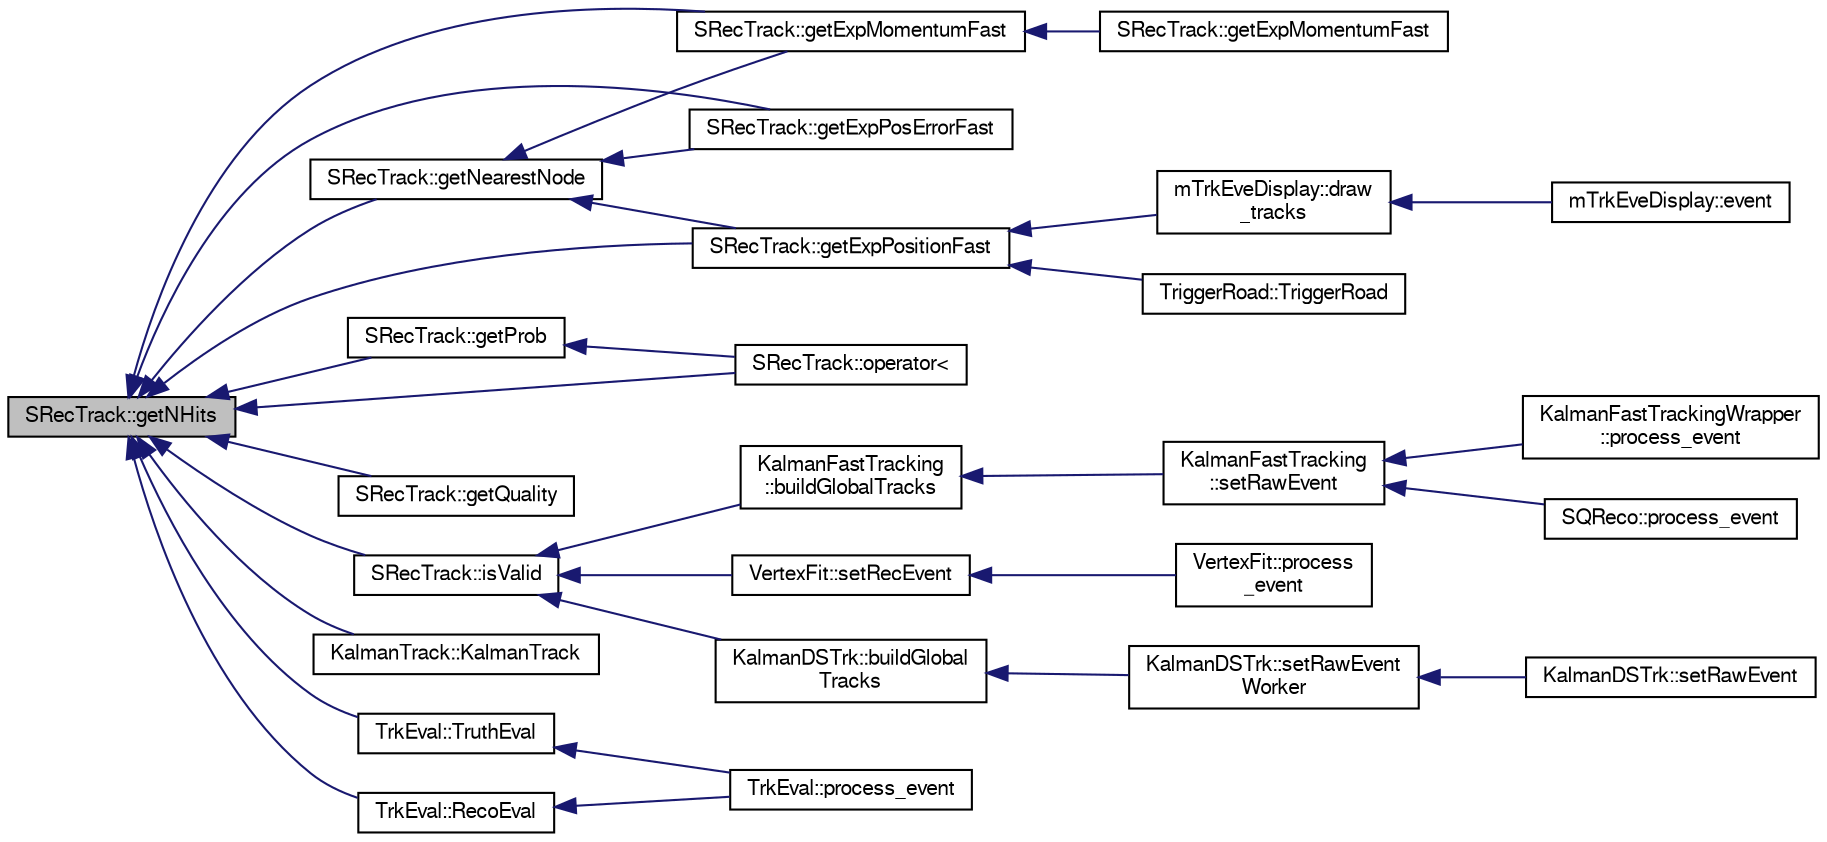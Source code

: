 digraph "SRecTrack::getNHits"
{
  bgcolor="transparent";
  edge [fontname="FreeSans",fontsize="10",labelfontname="FreeSans",labelfontsize="10"];
  node [fontname="FreeSans",fontsize="10",shape=record];
  rankdir="LR";
  Node1 [label="SRecTrack::getNHits",height=0.2,width=0.4,color="black", fillcolor="grey75", style="filled" fontcolor="black"];
  Node1 -> Node2 [dir="back",color="midnightblue",fontsize="10",style="solid",fontname="FreeSans"];
  Node2 [label="SRecTrack::getExpMomentumFast",height=0.2,width=0.4,color="black",URL="$d6/db1/classSRecTrack.html#ac158651bf6339871050b643f31681ba5"];
  Node2 -> Node3 [dir="back",color="midnightblue",fontsize="10",style="solid",fontname="FreeSans"];
  Node3 [label="SRecTrack::getExpMomentumFast",height=0.2,width=0.4,color="black",URL="$d6/db1/classSRecTrack.html#a5b73b35f637ed16bb452ddf4791b0e02"];
  Node1 -> Node4 [dir="back",color="midnightblue",fontsize="10",style="solid",fontname="FreeSans"];
  Node4 [label="SRecTrack::getExpPosErrorFast",height=0.2,width=0.4,color="black",URL="$d6/db1/classSRecTrack.html#a00a37e4581663256e6887ff3fb52ee52"];
  Node1 -> Node5 [dir="back",color="midnightblue",fontsize="10",style="solid",fontname="FreeSans"];
  Node5 [label="SRecTrack::getExpPositionFast",height=0.2,width=0.4,color="black",URL="$d6/db1/classSRecTrack.html#a40e81eda5f15d9e18a2c48fbcda3cd6f"];
  Node5 -> Node6 [dir="back",color="midnightblue",fontsize="10",style="solid",fontname="FreeSans"];
  Node6 [label="mTrkEveDisplay::draw\l_tracks",height=0.2,width=0.4,color="black",URL="$d3/de7/classmTrkEveDisplay.html#a9dccd02ff8c77a1e34236d4575644100"];
  Node6 -> Node7 [dir="back",color="midnightblue",fontsize="10",style="solid",fontname="FreeSans"];
  Node7 [label="mTrkEveDisplay::event",height=0.2,width=0.4,color="black",URL="$d3/de7/classmTrkEveDisplay.html#aa3ce5d6c62c7c75bcb098cf992b788e1"];
  Node5 -> Node8 [dir="back",color="midnightblue",fontsize="10",style="solid",fontname="FreeSans"];
  Node8 [label="TriggerRoad::TriggerRoad",height=0.2,width=0.4,color="black",URL="$d5/d72/classTriggerRoad.html#a08d12f235fee9687b0e789c6e49689dd"];
  Node1 -> Node9 [dir="back",color="midnightblue",fontsize="10",style="solid",fontname="FreeSans"];
  Node9 [label="SRecTrack::getNearestNode",height=0.2,width=0.4,color="black",URL="$d6/db1/classSRecTrack.html#a9862feab2764002e22502227cff0ecd4"];
  Node9 -> Node2 [dir="back",color="midnightblue",fontsize="10",style="solid",fontname="FreeSans"];
  Node9 -> Node4 [dir="back",color="midnightblue",fontsize="10",style="solid",fontname="FreeSans"];
  Node9 -> Node5 [dir="back",color="midnightblue",fontsize="10",style="solid",fontname="FreeSans"];
  Node1 -> Node10 [dir="back",color="midnightblue",fontsize="10",style="solid",fontname="FreeSans"];
  Node10 [label="SRecTrack::getProb",height=0.2,width=0.4,color="black",URL="$d6/db1/classSRecTrack.html#af592191a44a77eeafcf606c0d6b6d4d1"];
  Node10 -> Node11 [dir="back",color="midnightblue",fontsize="10",style="solid",fontname="FreeSans"];
  Node11 [label="SRecTrack::operator\<",height=0.2,width=0.4,color="black",URL="$d6/db1/classSRecTrack.html#a253fffc55e1729316a90c45aab61f854",tooltip="Comparitor. "];
  Node1 -> Node12 [dir="back",color="midnightblue",fontsize="10",style="solid",fontname="FreeSans"];
  Node12 [label="SRecTrack::getQuality",height=0.2,width=0.4,color="black",URL="$d6/db1/classSRecTrack.html#ad0abcd5f180f01f4a334803320368e4a"];
  Node1 -> Node13 [dir="back",color="midnightblue",fontsize="10",style="solid",fontname="FreeSans"];
  Node13 [label="SRecTrack::isValid",height=0.2,width=0.4,color="black",URL="$d6/db1/classSRecTrack.html#a698b0cb0c6ebd209a0eeb514cc83a95e",tooltip="isValid returns non zero if object contains vailid data "];
  Node13 -> Node14 [dir="back",color="midnightblue",fontsize="10",style="solid",fontname="FreeSans"];
  Node14 [label="KalmanFastTracking\l::buildGlobalTracks",height=0.2,width=0.4,color="black",URL="$d3/d46/classKalmanFastTracking.html#a53c93bc5e58b3560d1cfb42e84bbe95c"];
  Node14 -> Node15 [dir="back",color="midnightblue",fontsize="10",style="solid",fontname="FreeSans"];
  Node15 [label="KalmanFastTracking\l::setRawEvent",height=0.2,width=0.4,color="black",URL="$d3/d46/classKalmanFastTracking.html#ada493cf8d995c42b9e78a53b891ce72b"];
  Node15 -> Node16 [dir="back",color="midnightblue",fontsize="10",style="solid",fontname="FreeSans"];
  Node16 [label="SQReco::process_event",height=0.2,width=0.4,color="black",URL="$df/df2/classSQReco.html#a4d308ea90b8cd7c24a235f32debd6ddb"];
  Node15 -> Node17 [dir="back",color="midnightblue",fontsize="10",style="solid",fontname="FreeSans"];
  Node17 [label="KalmanFastTrackingWrapper\l::process_event",height=0.2,width=0.4,color="black",URL="$d4/dff/classKalmanFastTrackingWrapper.html#a5edc61b3b9a06f6486b1f22e44f7d63e"];
  Node13 -> Node18 [dir="back",color="midnightblue",fontsize="10",style="solid",fontname="FreeSans"];
  Node18 [label="VertexFit::setRecEvent",height=0.2,width=0.4,color="black",URL="$d1/d13/classVertexFit.html#a080d08ef76e4108261aaf89373c07211",tooltip="Set the SRecEvent, main external call the use vertex fit. "];
  Node18 -> Node19 [dir="back",color="midnightblue",fontsize="10",style="solid",fontname="FreeSans"];
  Node19 [label="VertexFit::process\l_event",height=0.2,width=0.4,color="black",URL="$d1/d13/classVertexFit.html#a056c9f1aa5805bfd6f92e833722dd25e"];
  Node13 -> Node20 [dir="back",color="midnightblue",fontsize="10",style="solid",fontname="FreeSans"];
  Node20 [label="KalmanDSTrk::buildGlobal\lTracks",height=0.2,width=0.4,color="black",URL="$db/daa/classKalmanDSTrk.html#adf4981f081f2606bf3412851eaa62eb0"];
  Node20 -> Node21 [dir="back",color="midnightblue",fontsize="10",style="solid",fontname="FreeSans"];
  Node21 [label="KalmanDSTrk::setRawEvent\lWorker",height=0.2,width=0.4,color="black",URL="$db/daa/classKalmanDSTrk.html#a58ceb0cdcf685588b2a543d7a9c2bf9d"];
  Node21 -> Node22 [dir="back",color="midnightblue",fontsize="10",style="solid",fontname="FreeSans"];
  Node22 [label="KalmanDSTrk::setRawEvent",height=0.2,width=0.4,color="black",URL="$db/daa/classKalmanDSTrk.html#a67f1b61fbc3fbba52e10f4b06d4f8794"];
  Node1 -> Node23 [dir="back",color="midnightblue",fontsize="10",style="solid",fontname="FreeSans"];
  Node23 [label="KalmanTrack::KalmanTrack",height=0.2,width=0.4,color="black",URL="$d9/dc3/classKalmanTrack.html#a392fa7ce5fc124148eb469689fbb5398"];
  Node1 -> Node11 [dir="back",color="midnightblue",fontsize="10",style="solid",fontname="FreeSans"];
  Node1 -> Node24 [dir="back",color="midnightblue",fontsize="10",style="solid",fontname="FreeSans"];
  Node24 [label="TrkEval::RecoEval",height=0.2,width=0.4,color="black",URL="$de/d2f/classTrkEval.html#a2e4c91aacd41057f331a7b236f4d4958"];
  Node24 -> Node25 [dir="back",color="midnightblue",fontsize="10",style="solid",fontname="FreeSans"];
  Node25 [label="TrkEval::process_event",height=0.2,width=0.4,color="black",URL="$de/d2f/classTrkEval.html#a0c626d9ee4c94abf889fa5408f1f49d1"];
  Node1 -> Node26 [dir="back",color="midnightblue",fontsize="10",style="solid",fontname="FreeSans"];
  Node26 [label="TrkEval::TruthEval",height=0.2,width=0.4,color="black",URL="$de/d2f/classTrkEval.html#a0fe4bff3e37b8f0884e24ea933c43c60"];
  Node26 -> Node25 [dir="back",color="midnightblue",fontsize="10",style="solid",fontname="FreeSans"];
}
